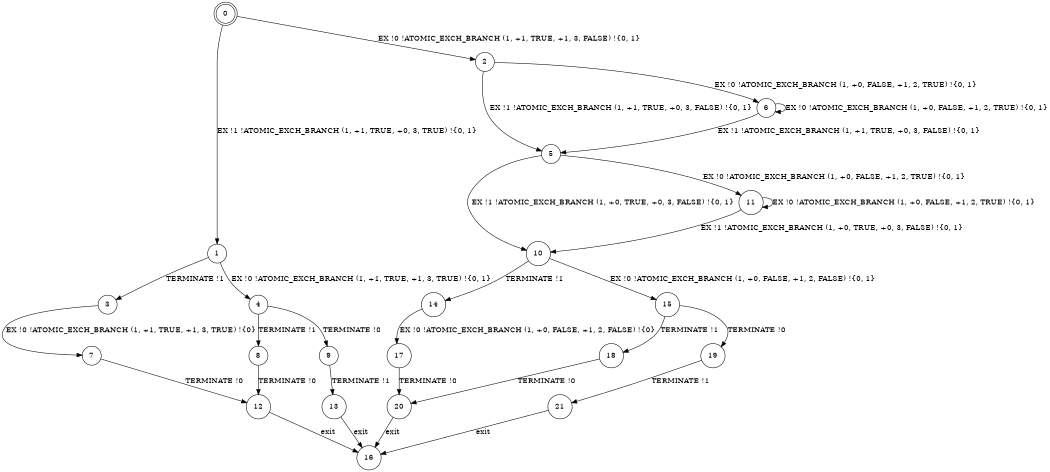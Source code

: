 digraph BCG {
size = "7, 10.5";
center = TRUE;
node [shape = circle];
0 [peripheries = 2];
0 -> 1 [label = "EX !1 !ATOMIC_EXCH_BRANCH (1, +1, TRUE, +0, 3, TRUE) !{0, 1}"];
0 -> 2 [label = "EX !0 !ATOMIC_EXCH_BRANCH (1, +1, TRUE, +1, 3, FALSE) !{0, 1}"];
1 -> 3 [label = "TERMINATE !1"];
1 -> 4 [label = "EX !0 !ATOMIC_EXCH_BRANCH (1, +1, TRUE, +1, 3, TRUE) !{0, 1}"];
2 -> 5 [label = "EX !1 !ATOMIC_EXCH_BRANCH (1, +1, TRUE, +0, 3, FALSE) !{0, 1}"];
2 -> 6 [label = "EX !0 !ATOMIC_EXCH_BRANCH (1, +0, FALSE, +1, 2, TRUE) !{0, 1}"];
3 -> 7 [label = "EX !0 !ATOMIC_EXCH_BRANCH (1, +1, TRUE, +1, 3, TRUE) !{0}"];
4 -> 8 [label = "TERMINATE !1"];
4 -> 9 [label = "TERMINATE !0"];
5 -> 10 [label = "EX !1 !ATOMIC_EXCH_BRANCH (1, +0, TRUE, +0, 3, FALSE) !{0, 1}"];
5 -> 11 [label = "EX !0 !ATOMIC_EXCH_BRANCH (1, +0, FALSE, +1, 2, TRUE) !{0, 1}"];
6 -> 5 [label = "EX !1 !ATOMIC_EXCH_BRANCH (1, +1, TRUE, +0, 3, FALSE) !{0, 1}"];
6 -> 6 [label = "EX !0 !ATOMIC_EXCH_BRANCH (1, +0, FALSE, +1, 2, TRUE) !{0, 1}"];
7 -> 12 [label = "TERMINATE !0"];
8 -> 12 [label = "TERMINATE !0"];
9 -> 13 [label = "TERMINATE !1"];
10 -> 14 [label = "TERMINATE !1"];
10 -> 15 [label = "EX !0 !ATOMIC_EXCH_BRANCH (1, +0, FALSE, +1, 2, FALSE) !{0, 1}"];
11 -> 10 [label = "EX !1 !ATOMIC_EXCH_BRANCH (1, +0, TRUE, +0, 3, FALSE) !{0, 1}"];
11 -> 11 [label = "EX !0 !ATOMIC_EXCH_BRANCH (1, +0, FALSE, +1, 2, TRUE) !{0, 1}"];
12 -> 16 [label = "exit"];
13 -> 16 [label = "exit"];
14 -> 17 [label = "EX !0 !ATOMIC_EXCH_BRANCH (1, +0, FALSE, +1, 2, FALSE) !{0}"];
15 -> 18 [label = "TERMINATE !1"];
15 -> 19 [label = "TERMINATE !0"];
17 -> 20 [label = "TERMINATE !0"];
18 -> 20 [label = "TERMINATE !0"];
19 -> 21 [label = "TERMINATE !1"];
20 -> 16 [label = "exit"];
21 -> 16 [label = "exit"];
}
